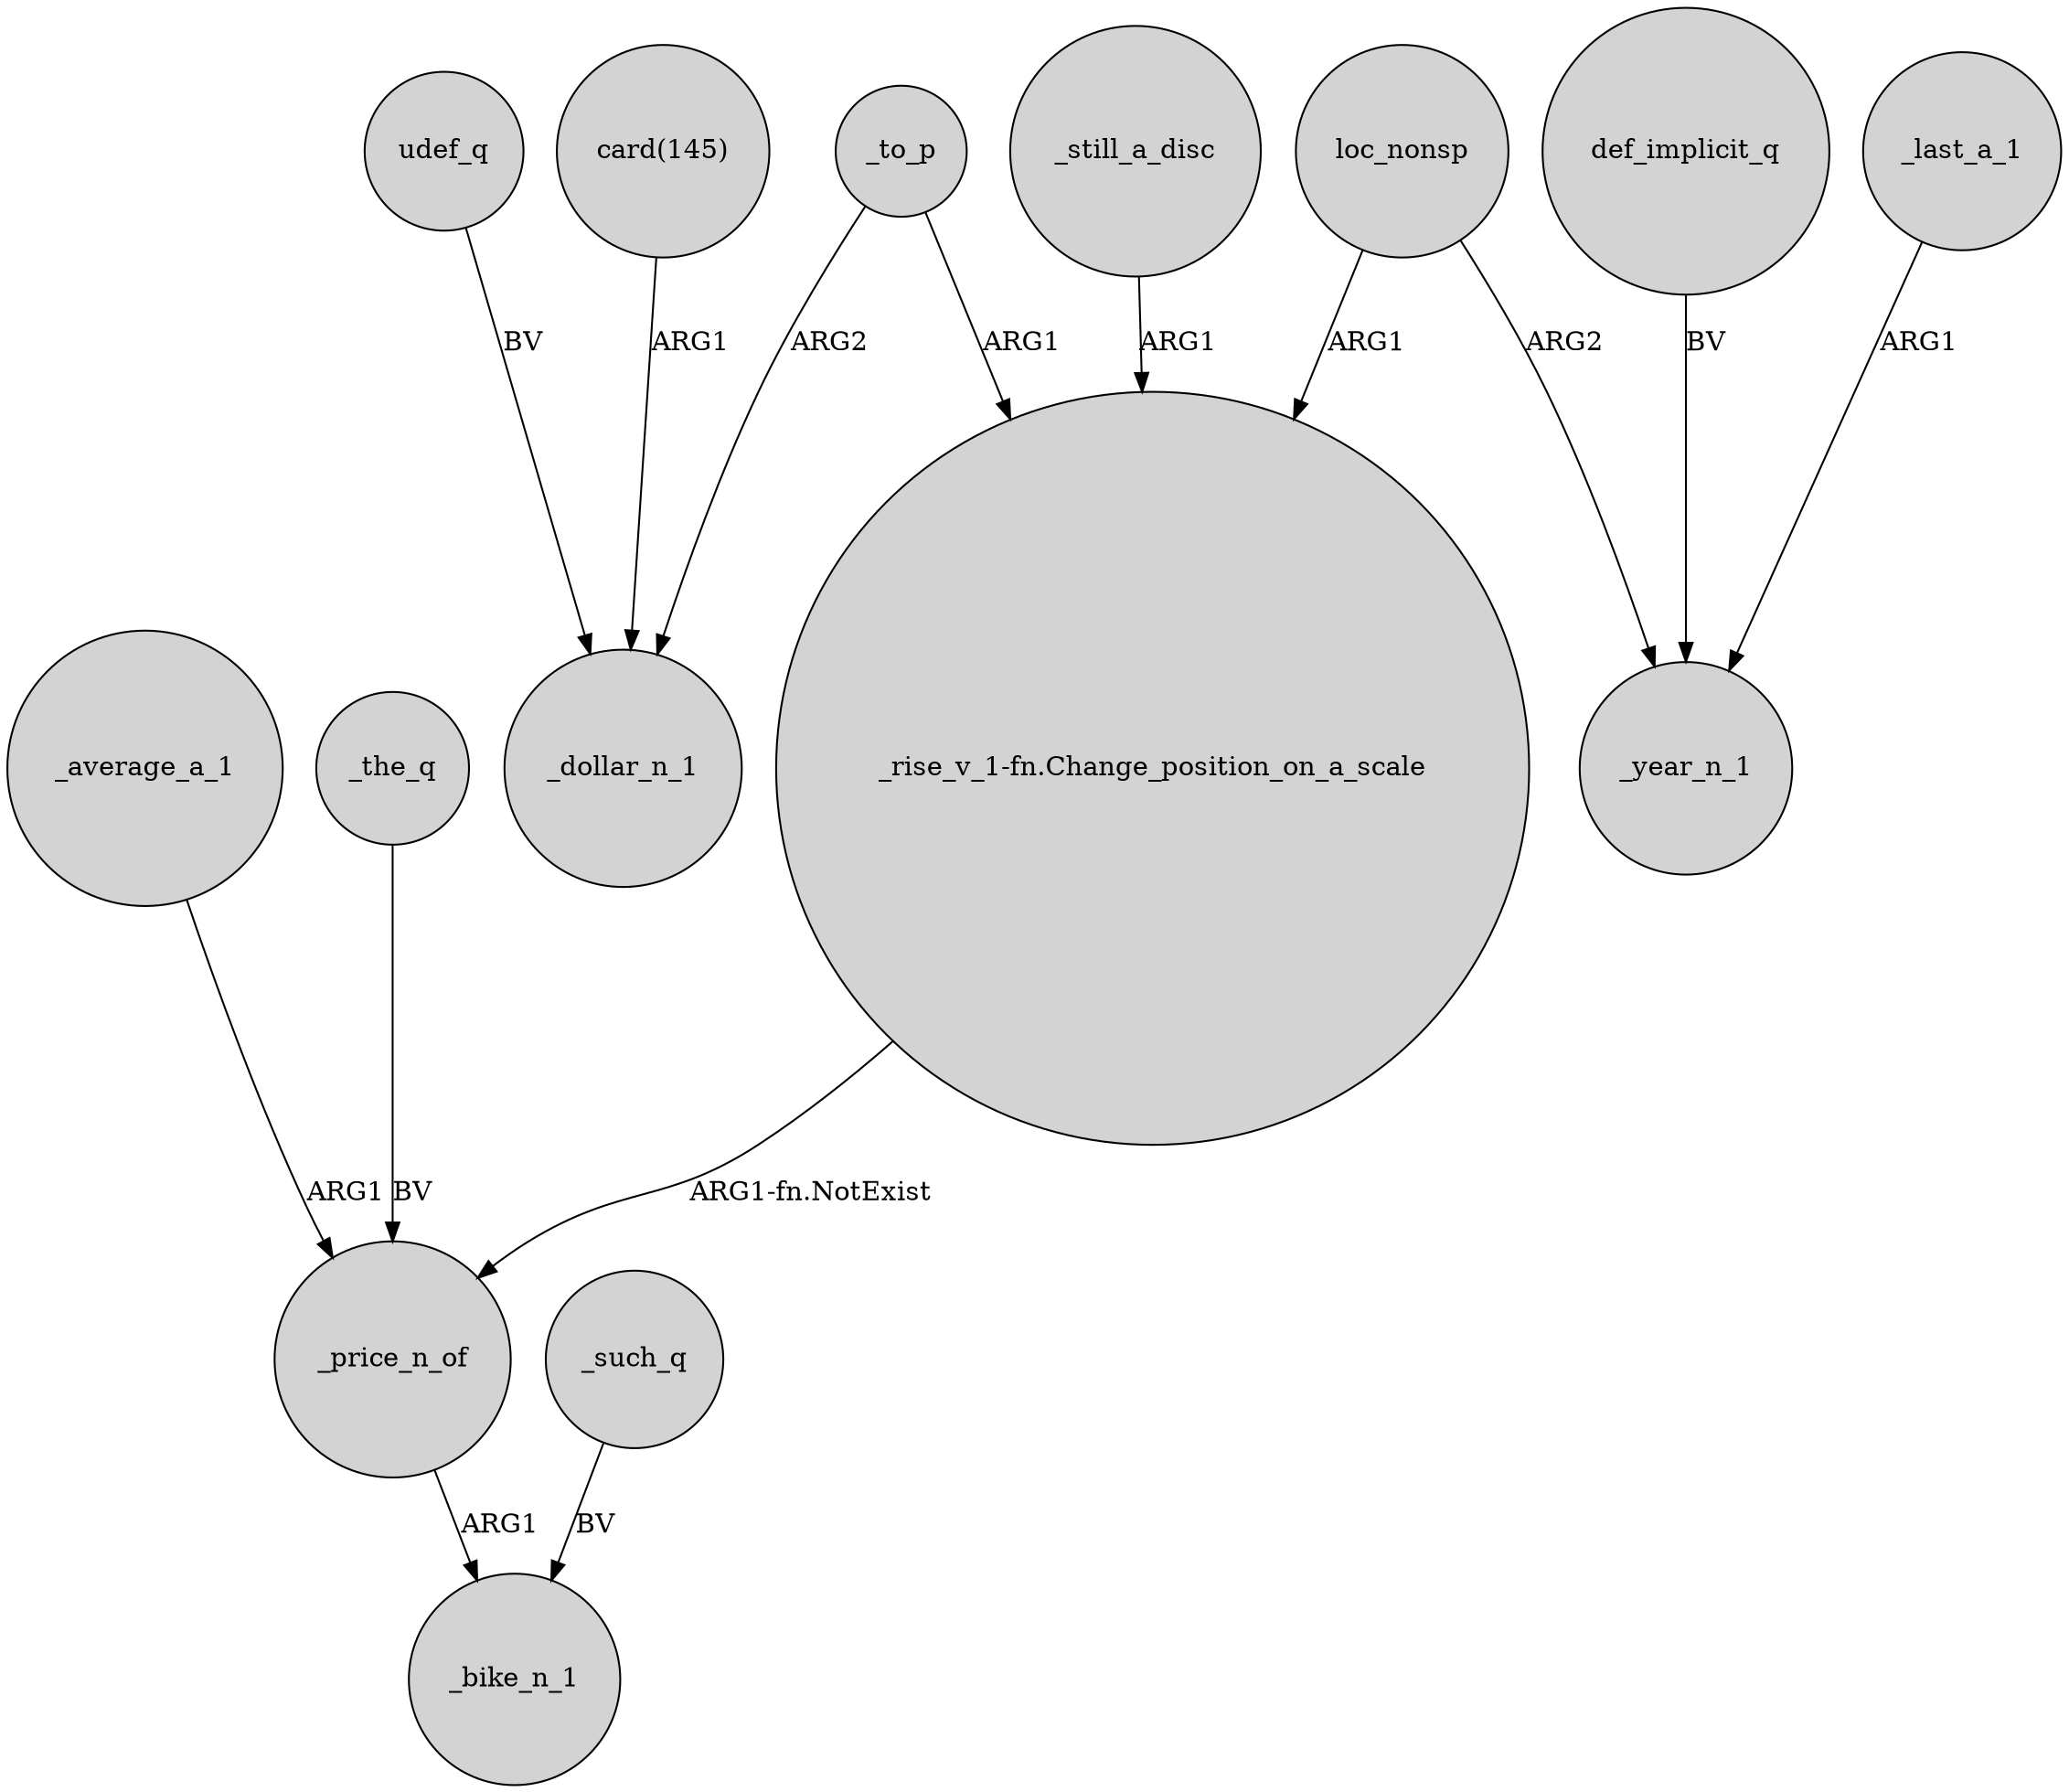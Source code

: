 digraph {
	node [shape=circle style=filled]
	_average_a_1 -> _price_n_of [label=ARG1]
	"card(145)" -> _dollar_n_1 [label=ARG1]
	_to_p -> _dollar_n_1 [label=ARG2]
	_price_n_of -> _bike_n_1 [label=ARG1]
	_the_q -> _price_n_of [label=BV]
	loc_nonsp -> "_rise_v_1-fn.Change_position_on_a_scale" [label=ARG1]
	def_implicit_q -> _year_n_1 [label=BV]
	_still_a_disc -> "_rise_v_1-fn.Change_position_on_a_scale" [label=ARG1]
	loc_nonsp -> _year_n_1 [label=ARG2]
	_to_p -> "_rise_v_1-fn.Change_position_on_a_scale" [label=ARG1]
	_such_q -> _bike_n_1 [label=BV]
	_last_a_1 -> _year_n_1 [label=ARG1]
	udef_q -> _dollar_n_1 [label=BV]
	"_rise_v_1-fn.Change_position_on_a_scale" -> _price_n_of [label="ARG1-fn.NotExist"]
}

